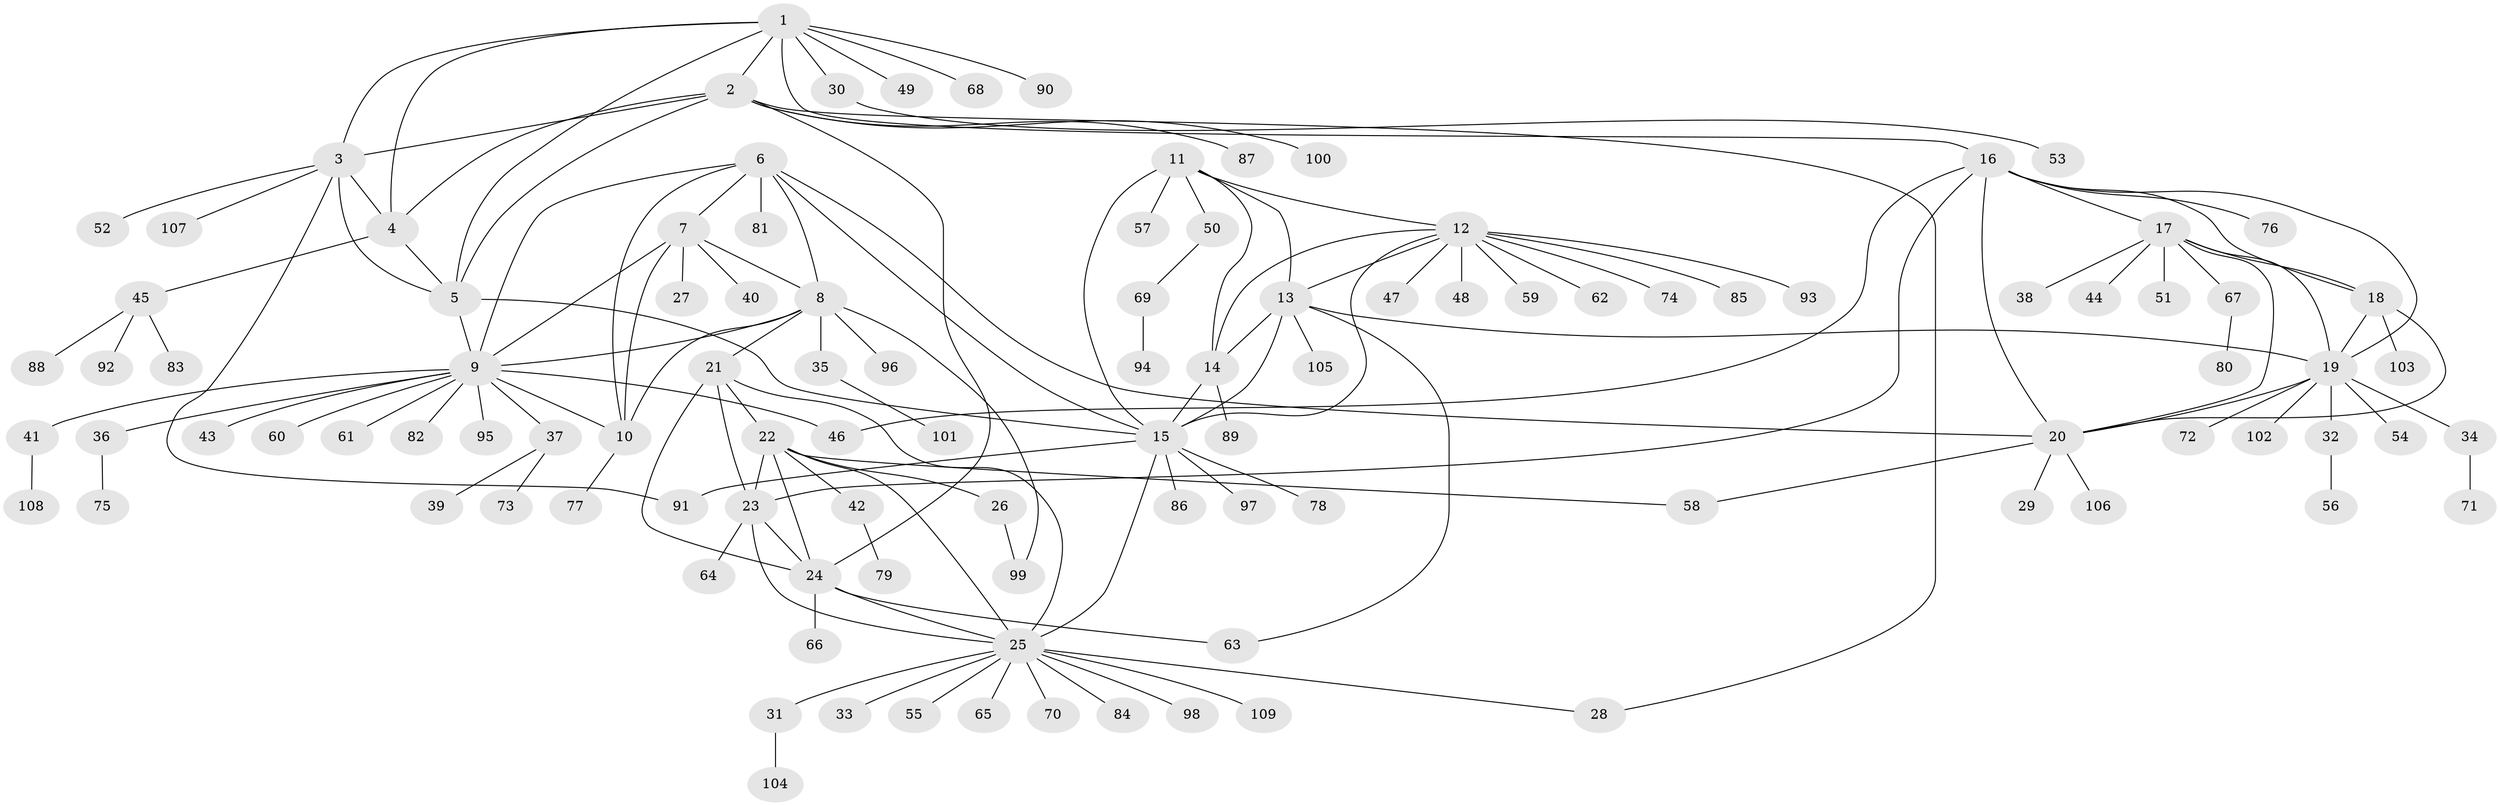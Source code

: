 // Generated by graph-tools (version 1.1) at 2025/15/03/09/25 04:15:43]
// undirected, 109 vertices, 150 edges
graph export_dot {
graph [start="1"]
  node [color=gray90,style=filled];
  1;
  2;
  3;
  4;
  5;
  6;
  7;
  8;
  9;
  10;
  11;
  12;
  13;
  14;
  15;
  16;
  17;
  18;
  19;
  20;
  21;
  22;
  23;
  24;
  25;
  26;
  27;
  28;
  29;
  30;
  31;
  32;
  33;
  34;
  35;
  36;
  37;
  38;
  39;
  40;
  41;
  42;
  43;
  44;
  45;
  46;
  47;
  48;
  49;
  50;
  51;
  52;
  53;
  54;
  55;
  56;
  57;
  58;
  59;
  60;
  61;
  62;
  63;
  64;
  65;
  66;
  67;
  68;
  69;
  70;
  71;
  72;
  73;
  74;
  75;
  76;
  77;
  78;
  79;
  80;
  81;
  82;
  83;
  84;
  85;
  86;
  87;
  88;
  89;
  90;
  91;
  92;
  93;
  94;
  95;
  96;
  97;
  98;
  99;
  100;
  101;
  102;
  103;
  104;
  105;
  106;
  107;
  108;
  109;
  1 -- 2;
  1 -- 3;
  1 -- 4;
  1 -- 5;
  1 -- 16;
  1 -- 30;
  1 -- 49;
  1 -- 68;
  1 -- 90;
  2 -- 3;
  2 -- 4;
  2 -- 5;
  2 -- 24;
  2 -- 28;
  2 -- 87;
  2 -- 100;
  3 -- 4;
  3 -- 5;
  3 -- 52;
  3 -- 91;
  3 -- 107;
  4 -- 5;
  4 -- 45;
  5 -- 9;
  5 -- 15;
  6 -- 7;
  6 -- 8;
  6 -- 9;
  6 -- 10;
  6 -- 15;
  6 -- 20;
  6 -- 81;
  7 -- 8;
  7 -- 9;
  7 -- 10;
  7 -- 27;
  7 -- 40;
  8 -- 9;
  8 -- 10;
  8 -- 21;
  8 -- 35;
  8 -- 96;
  8 -- 99;
  9 -- 10;
  9 -- 36;
  9 -- 37;
  9 -- 41;
  9 -- 43;
  9 -- 46;
  9 -- 60;
  9 -- 61;
  9 -- 82;
  9 -- 95;
  10 -- 77;
  11 -- 12;
  11 -- 13;
  11 -- 14;
  11 -- 15;
  11 -- 50;
  11 -- 57;
  12 -- 13;
  12 -- 14;
  12 -- 15;
  12 -- 47;
  12 -- 48;
  12 -- 59;
  12 -- 62;
  12 -- 74;
  12 -- 85;
  12 -- 93;
  13 -- 14;
  13 -- 15;
  13 -- 19;
  13 -- 63;
  13 -- 105;
  14 -- 15;
  14 -- 89;
  15 -- 25;
  15 -- 78;
  15 -- 86;
  15 -- 91;
  15 -- 97;
  16 -- 17;
  16 -- 18;
  16 -- 19;
  16 -- 20;
  16 -- 23;
  16 -- 46;
  16 -- 76;
  17 -- 18;
  17 -- 19;
  17 -- 20;
  17 -- 38;
  17 -- 44;
  17 -- 51;
  17 -- 67;
  18 -- 19;
  18 -- 20;
  18 -- 103;
  19 -- 20;
  19 -- 32;
  19 -- 34;
  19 -- 54;
  19 -- 72;
  19 -- 102;
  20 -- 29;
  20 -- 58;
  20 -- 106;
  21 -- 22;
  21 -- 23;
  21 -- 24;
  21 -- 25;
  22 -- 23;
  22 -- 24;
  22 -- 25;
  22 -- 26;
  22 -- 42;
  22 -- 58;
  23 -- 24;
  23 -- 25;
  23 -- 64;
  24 -- 25;
  24 -- 63;
  24 -- 66;
  25 -- 28;
  25 -- 31;
  25 -- 33;
  25 -- 55;
  25 -- 65;
  25 -- 70;
  25 -- 84;
  25 -- 98;
  25 -- 109;
  26 -- 99;
  30 -- 53;
  31 -- 104;
  32 -- 56;
  34 -- 71;
  35 -- 101;
  36 -- 75;
  37 -- 39;
  37 -- 73;
  41 -- 108;
  42 -- 79;
  45 -- 83;
  45 -- 88;
  45 -- 92;
  50 -- 69;
  67 -- 80;
  69 -- 94;
}
